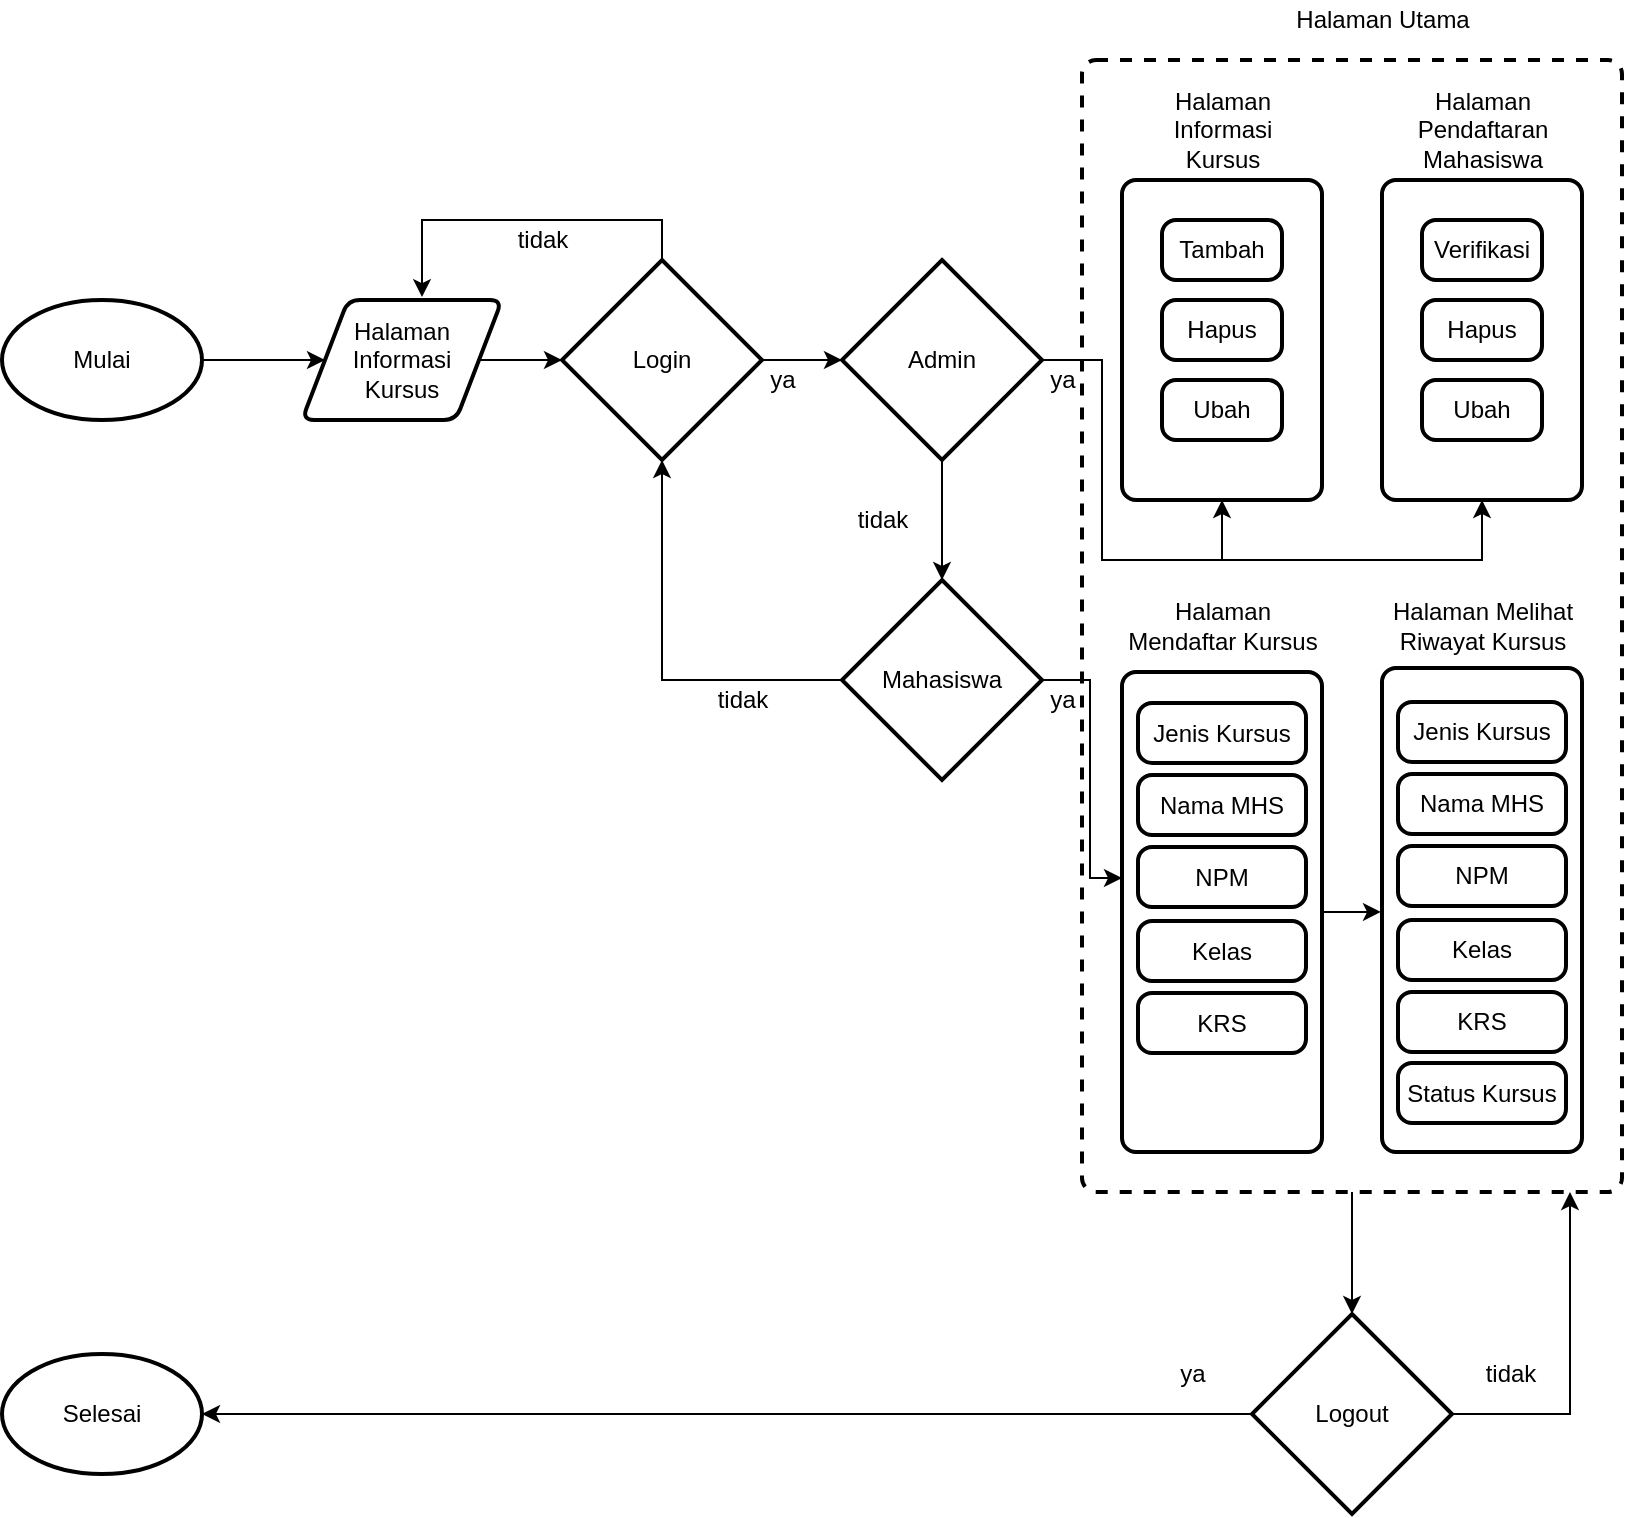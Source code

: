 <mxfile version="19.0.3" type="device"><diagram id="AV5672FQPiXqxjtewFqP" name="Struktur Navigasi"><mxGraphModel dx="2449" dy="1544" grid="1" gridSize="10" guides="1" tooltips="1" connect="1" arrows="1" fold="1" page="1" pageScale="1" pageWidth="850" pageHeight="1100" math="0" shadow="0"><root><mxCell id="0"/><mxCell id="1" parent="0"/><mxCell id="LsvvsjWYtB08IZE4tem4-39" value="" style="rounded=1;whiteSpace=wrap;html=1;absoluteArcSize=1;arcSize=14;strokeWidth=2;dashed=1;fillColor=none;" parent="1" vertex="1"><mxGeometry x="556" y="64" width="270" height="566" as="geometry"/></mxCell><mxCell id="LsvvsjWYtB08IZE4tem4-4" value="" style="edgeStyle=orthogonalEdgeStyle;rounded=0;orthogonalLoop=1;jettySize=auto;html=1;" parent="1" source="LsvvsjWYtB08IZE4tem4-2" target="LsvvsjWYtB08IZE4tem4-3" edge="1"><mxGeometry relative="1" as="geometry"/></mxCell><mxCell id="LsvvsjWYtB08IZE4tem4-2" value="Mulai" style="strokeWidth=2;html=1;shape=mxgraph.flowchart.start_1;whiteSpace=wrap;" parent="1" vertex="1"><mxGeometry x="16" y="184" width="100" height="60" as="geometry"/></mxCell><mxCell id="LsvvsjWYtB08IZE4tem4-6" value="" style="edgeStyle=orthogonalEdgeStyle;rounded=0;orthogonalLoop=1;jettySize=auto;html=1;" parent="1" source="LsvvsjWYtB08IZE4tem4-3" target="LsvvsjWYtB08IZE4tem4-5" edge="1"><mxGeometry relative="1" as="geometry"/></mxCell><mxCell id="LsvvsjWYtB08IZE4tem4-3" value="Halaman Informasi &lt;br&gt;Kursus" style="shape=parallelogram;html=1;strokeWidth=2;perimeter=parallelogramPerimeter;whiteSpace=wrap;rounded=1;arcSize=12;size=0.23;" parent="1" vertex="1"><mxGeometry x="166" y="184" width="100" height="60" as="geometry"/></mxCell><mxCell id="LsvvsjWYtB08IZE4tem4-13" style="edgeStyle=orthogonalEdgeStyle;rounded=0;orthogonalLoop=1;jettySize=auto;html=1;entryX=0.6;entryY=-0.024;entryDx=0;entryDy=0;entryPerimeter=0;" parent="1" source="LsvvsjWYtB08IZE4tem4-5" target="LsvvsjWYtB08IZE4tem4-3" edge="1"><mxGeometry relative="1" as="geometry"><Array as="points"><mxPoint x="346" y="144"/><mxPoint x="226" y="144"/></Array></mxGeometry></mxCell><mxCell id="LsvvsjWYtB08IZE4tem4-15" value="" style="edgeStyle=orthogonalEdgeStyle;rounded=0;orthogonalLoop=1;jettySize=auto;html=1;" parent="1" source="LsvvsjWYtB08IZE4tem4-5" target="LsvvsjWYtB08IZE4tem4-9" edge="1"><mxGeometry relative="1" as="geometry"/></mxCell><mxCell id="LsvvsjWYtB08IZE4tem4-5" value="Login" style="strokeWidth=2;html=1;shape=mxgraph.flowchart.decision;whiteSpace=wrap;" parent="1" vertex="1"><mxGeometry x="296" y="164" width="100" height="100" as="geometry"/></mxCell><mxCell id="LsvvsjWYtB08IZE4tem4-17" value="" style="edgeStyle=orthogonalEdgeStyle;rounded=0;orthogonalLoop=1;jettySize=auto;html=1;" parent="1" source="LsvvsjWYtB08IZE4tem4-9" target="LsvvsjWYtB08IZE4tem4-10" edge="1"><mxGeometry relative="1" as="geometry"/></mxCell><mxCell id="LsvvsjWYtB08IZE4tem4-27" style="edgeStyle=orthogonalEdgeStyle;rounded=0;orthogonalLoop=1;jettySize=auto;html=1;entryX=0.5;entryY=1;entryDx=0;entryDy=0;" parent="1" source="LsvvsjWYtB08IZE4tem4-9" target="LsvvsjWYtB08IZE4tem4-25" edge="1"><mxGeometry relative="1" as="geometry"><Array as="points"><mxPoint x="566" y="214"/><mxPoint x="566" y="314"/><mxPoint x="626" y="314"/></Array></mxGeometry></mxCell><mxCell id="LsvvsjWYtB08IZE4tem4-30" style="edgeStyle=orthogonalEdgeStyle;rounded=0;orthogonalLoop=1;jettySize=auto;html=1;entryX=0.5;entryY=1;entryDx=0;entryDy=0;" parent="1" source="LsvvsjWYtB08IZE4tem4-9" target="LsvvsjWYtB08IZE4tem4-28" edge="1"><mxGeometry relative="1" as="geometry"><Array as="points"><mxPoint x="566" y="214"/><mxPoint x="566" y="314"/><mxPoint x="756" y="314"/></Array></mxGeometry></mxCell><mxCell id="LsvvsjWYtB08IZE4tem4-9" value="Admin" style="strokeWidth=2;html=1;shape=mxgraph.flowchart.decision;whiteSpace=wrap;" parent="1" vertex="1"><mxGeometry x="436" y="164" width="100" height="100" as="geometry"/></mxCell><mxCell id="LsvvsjWYtB08IZE4tem4-19" style="edgeStyle=orthogonalEdgeStyle;rounded=0;orthogonalLoop=1;jettySize=auto;html=1;entryX=0.5;entryY=1;entryDx=0;entryDy=0;entryPerimeter=0;" parent="1" source="LsvvsjWYtB08IZE4tem4-10" target="LsvvsjWYtB08IZE4tem4-5" edge="1"><mxGeometry relative="1" as="geometry"/></mxCell><mxCell id="LsvvsjWYtB08IZE4tem4-21" value="" style="edgeStyle=orthogonalEdgeStyle;rounded=0;orthogonalLoop=1;jettySize=auto;html=1;" parent="1" source="LsvvsjWYtB08IZE4tem4-10" target="LsvvsjWYtB08IZE4tem4-11" edge="1"><mxGeometry relative="1" as="geometry"><Array as="points"><mxPoint x="560" y="374"/><mxPoint x="560" y="473"/></Array></mxGeometry></mxCell><mxCell id="LsvvsjWYtB08IZE4tem4-10" value="Mahasiswa" style="strokeWidth=2;html=1;shape=mxgraph.flowchart.decision;whiteSpace=wrap;" parent="1" vertex="1"><mxGeometry x="436" y="324" width="100" height="100" as="geometry"/></mxCell><mxCell id="LsvvsjWYtB08IZE4tem4-23" value="" style="edgeStyle=orthogonalEdgeStyle;rounded=0;orthogonalLoop=1;jettySize=auto;html=1;entryX=-0.005;entryY=0.504;entryDx=0;entryDy=0;entryPerimeter=0;" parent="1" source="LsvvsjWYtB08IZE4tem4-11" target="LsvvsjWYtB08IZE4tem4-20" edge="1"><mxGeometry relative="1" as="geometry"><mxPoint x="700" y="490" as="targetPoint"/></mxGeometry></mxCell><mxCell id="LsvvsjWYtB08IZE4tem4-11" value="" style="rounded=1;whiteSpace=wrap;html=1;absoluteArcSize=1;arcSize=14;strokeWidth=2;" parent="1" vertex="1"><mxGeometry x="576" y="370" width="100" height="240" as="geometry"/></mxCell><mxCell id="LsvvsjWYtB08IZE4tem4-14" value="tidak" style="text;html=1;align=center;verticalAlign=middle;resizable=0;points=[];autosize=1;strokeColor=none;fillColor=none;" parent="1" vertex="1"><mxGeometry x="266" y="144" width="40" height="20" as="geometry"/></mxCell><mxCell id="LsvvsjWYtB08IZE4tem4-16" value="ya" style="text;html=1;align=center;verticalAlign=middle;resizable=0;points=[];autosize=1;strokeColor=none;fillColor=none;" parent="1" vertex="1"><mxGeometry x="391" y="214" width="30" height="20" as="geometry"/></mxCell><mxCell id="LsvvsjWYtB08IZE4tem4-18" value="tidak" style="text;html=1;align=center;verticalAlign=middle;resizable=0;points=[];autosize=1;strokeColor=none;fillColor=none;" parent="1" vertex="1"><mxGeometry x="436" y="284" width="40" height="20" as="geometry"/></mxCell><mxCell id="LsvvsjWYtB08IZE4tem4-20" value="" style="rounded=1;whiteSpace=wrap;html=1;absoluteArcSize=1;arcSize=14;strokeWidth=2;" parent="1" vertex="1"><mxGeometry x="706" y="368" width="100" height="242" as="geometry"/></mxCell><mxCell id="LsvvsjWYtB08IZE4tem4-22" value="ya" style="text;html=1;align=center;verticalAlign=middle;resizable=0;points=[];autosize=1;strokeColor=none;fillColor=none;" parent="1" vertex="1"><mxGeometry x="531" y="374" width="30" height="20" as="geometry"/></mxCell><mxCell id="LsvvsjWYtB08IZE4tem4-24" value="tidak" style="text;html=1;align=center;verticalAlign=middle;resizable=0;points=[];autosize=1;strokeColor=none;fillColor=none;" parent="1" vertex="1"><mxGeometry x="366" y="374" width="40" height="20" as="geometry"/></mxCell><mxCell id="LsvvsjWYtB08IZE4tem4-25" value="" style="rounded=1;whiteSpace=wrap;html=1;absoluteArcSize=1;arcSize=14;strokeWidth=2;fillColor=default;" parent="1" vertex="1"><mxGeometry x="576" y="124" width="100" height="160" as="geometry"/></mxCell><mxCell id="LsvvsjWYtB08IZE4tem4-26" value="&lt;span style=&quot;&quot;&gt;Halaman &lt;br&gt;Informasi&lt;br&gt;Kursus&lt;/span&gt;" style="text;html=1;align=center;verticalAlign=middle;resizable=0;points=[];autosize=1;strokeColor=none;fillColor=none;" parent="1" vertex="1"><mxGeometry x="596" y="74" width="60" height="50" as="geometry"/></mxCell><mxCell id="LsvvsjWYtB08IZE4tem4-28" value="" style="rounded=1;whiteSpace=wrap;html=1;absoluteArcSize=1;arcSize=14;strokeWidth=2;fillColor=default;" parent="1" vertex="1"><mxGeometry x="706" y="124" width="100" height="160" as="geometry"/></mxCell><mxCell id="LsvvsjWYtB08IZE4tem4-29" value="Halaman&lt;br&gt;Pendaftaran&lt;br&gt;Mahasiswa" style="text;html=1;align=center;verticalAlign=middle;resizable=0;points=[];autosize=1;strokeColor=none;fillColor=none;" parent="1" vertex="1"><mxGeometry x="716" y="74" width="80" height="50" as="geometry"/></mxCell><mxCell id="LsvvsjWYtB08IZE4tem4-31" value="Tambah" style="rounded=1;whiteSpace=wrap;html=1;absoluteArcSize=1;arcSize=14;strokeWidth=2;" parent="1" vertex="1"><mxGeometry x="596" y="144" width="60" height="30" as="geometry"/></mxCell><mxCell id="LsvvsjWYtB08IZE4tem4-32" value="Hapus" style="rounded=1;whiteSpace=wrap;html=1;absoluteArcSize=1;arcSize=14;strokeWidth=2;" parent="1" vertex="1"><mxGeometry x="596" y="184" width="60" height="30" as="geometry"/></mxCell><mxCell id="LsvvsjWYtB08IZE4tem4-33" value="Ubah" style="rounded=1;whiteSpace=wrap;html=1;absoluteArcSize=1;arcSize=14;strokeWidth=2;" parent="1" vertex="1"><mxGeometry x="596" y="224" width="60" height="30" as="geometry"/></mxCell><mxCell id="LsvvsjWYtB08IZE4tem4-34" value="Verifikasi" style="rounded=1;whiteSpace=wrap;html=1;absoluteArcSize=1;arcSize=14;strokeWidth=2;" parent="1" vertex="1"><mxGeometry x="726" y="144" width="60" height="30" as="geometry"/></mxCell><mxCell id="LsvvsjWYtB08IZE4tem4-35" value="Hapus" style="rounded=1;whiteSpace=wrap;html=1;absoluteArcSize=1;arcSize=14;strokeWidth=2;" parent="1" vertex="1"><mxGeometry x="726" y="184" width="60" height="30" as="geometry"/></mxCell><mxCell id="LsvvsjWYtB08IZE4tem4-36" value="Ubah" style="rounded=1;whiteSpace=wrap;html=1;absoluteArcSize=1;arcSize=14;strokeWidth=2;" parent="1" vertex="1"><mxGeometry x="726" y="224" width="60" height="30" as="geometry"/></mxCell><mxCell id="LsvvsjWYtB08IZE4tem4-38" value="ya" style="text;html=1;align=center;verticalAlign=middle;resizable=0;points=[];autosize=1;strokeColor=none;fillColor=none;" parent="1" vertex="1"><mxGeometry x="531" y="214" width="30" height="20" as="geometry"/></mxCell><mxCell id="LsvvsjWYtB08IZE4tem4-42" style="edgeStyle=orthogonalEdgeStyle;rounded=0;orthogonalLoop=1;jettySize=auto;html=1;" parent="1" source="LsvvsjWYtB08IZE4tem4-39" target="LsvvsjWYtB08IZE4tem4-41" edge="1"><mxGeometry relative="1" as="geometry"/></mxCell><mxCell id="LsvvsjWYtB08IZE4tem4-40" value="Halaman Utama" style="text;html=1;align=center;verticalAlign=middle;resizable=0;points=[];autosize=1;strokeColor=none;fillColor=none;" parent="1" vertex="1"><mxGeometry x="656" y="34" width="100" height="20" as="geometry"/></mxCell><mxCell id="LsvvsjWYtB08IZE4tem4-44" style="edgeStyle=orthogonalEdgeStyle;rounded=0;orthogonalLoop=1;jettySize=auto;html=1;" parent="1" source="LsvvsjWYtB08IZE4tem4-41" target="LsvvsjWYtB08IZE4tem4-39" edge="1"><mxGeometry relative="1" as="geometry"><Array as="points"><mxPoint x="800" y="741"/></Array></mxGeometry></mxCell><mxCell id="LsvvsjWYtB08IZE4tem4-46" style="edgeStyle=orthogonalEdgeStyle;rounded=0;orthogonalLoop=1;jettySize=auto;html=1;entryX=1;entryY=0.5;entryDx=0;entryDy=0;entryPerimeter=0;" parent="1" source="LsvvsjWYtB08IZE4tem4-41" target="LsvvsjWYtB08IZE4tem4-45" edge="1"><mxGeometry relative="1" as="geometry"/></mxCell><mxCell id="LsvvsjWYtB08IZE4tem4-41" value="Logout" style="strokeWidth=2;html=1;shape=mxgraph.flowchart.decision;whiteSpace=wrap;fillColor=default;" parent="1" vertex="1"><mxGeometry x="641" y="691" width="100" height="100" as="geometry"/></mxCell><mxCell id="LsvvsjWYtB08IZE4tem4-45" value="Selesai" style="strokeWidth=2;html=1;shape=mxgraph.flowchart.start_1;whiteSpace=wrap;" parent="1" vertex="1"><mxGeometry x="16" y="711" width="100" height="60" as="geometry"/></mxCell><mxCell id="LsvvsjWYtB08IZE4tem4-47" value="tidak" style="text;html=1;align=center;verticalAlign=middle;resizable=0;points=[];autosize=1;strokeColor=none;fillColor=none;" parent="1" vertex="1"><mxGeometry x="750" y="711" width="40" height="20" as="geometry"/></mxCell><mxCell id="LsvvsjWYtB08IZE4tem4-48" value="ya" style="text;html=1;align=center;verticalAlign=middle;resizable=0;points=[];autosize=1;strokeColor=none;fillColor=none;" parent="1" vertex="1"><mxGeometry x="596" y="711" width="30" height="20" as="geometry"/></mxCell><mxCell id="DhheFSrIaXHHCes22nIO-1" value="&lt;span style=&quot;&quot;&gt;Halaman &lt;br&gt;Mendaftar Kursus&lt;/span&gt;" style="text;html=1;align=center;verticalAlign=middle;resizable=0;points=[];autosize=1;strokeColor=none;fillColor=none;" vertex="1" parent="1"><mxGeometry x="571" y="332" width="110" height="30" as="geometry"/></mxCell><mxCell id="DhheFSrIaXHHCes22nIO-2" value="&lt;span style=&quot;&quot;&gt;Halaman Melihat &lt;br&gt;Riwayat Kursus&lt;/span&gt;" style="text;html=1;align=center;verticalAlign=middle;resizable=0;points=[];autosize=1;strokeColor=none;fillColor=none;" vertex="1" parent="1"><mxGeometry x="701" y="332" width="110" height="30" as="geometry"/></mxCell><mxCell id="DhheFSrIaXHHCes22nIO-3" value="Jenis Kursus" style="rounded=1;whiteSpace=wrap;html=1;absoluteArcSize=1;arcSize=14;strokeWidth=2;" vertex="1" parent="1"><mxGeometry x="584" y="385.5" width="84" height="30" as="geometry"/></mxCell><mxCell id="DhheFSrIaXHHCes22nIO-4" value="Nama MHS" style="rounded=1;whiteSpace=wrap;html=1;absoluteArcSize=1;arcSize=14;strokeWidth=2;" vertex="1" parent="1"><mxGeometry x="584" y="421.5" width="84" height="30" as="geometry"/></mxCell><mxCell id="DhheFSrIaXHHCes22nIO-5" value="NPM" style="rounded=1;whiteSpace=wrap;html=1;absoluteArcSize=1;arcSize=14;strokeWidth=2;" vertex="1" parent="1"><mxGeometry x="584" y="457.5" width="84" height="30" as="geometry"/></mxCell><mxCell id="DhheFSrIaXHHCes22nIO-6" value="Kelas" style="rounded=1;whiteSpace=wrap;html=1;absoluteArcSize=1;arcSize=14;strokeWidth=2;" vertex="1" parent="1"><mxGeometry x="584" y="494.5" width="84" height="30" as="geometry"/></mxCell><mxCell id="DhheFSrIaXHHCes22nIO-7" value="KRS" style="rounded=1;whiteSpace=wrap;html=1;absoluteArcSize=1;arcSize=14;strokeWidth=2;" vertex="1" parent="1"><mxGeometry x="584" y="530.5" width="84" height="30" as="geometry"/></mxCell><mxCell id="DhheFSrIaXHHCes22nIO-8" value="Jenis Kursus" style="rounded=1;whiteSpace=wrap;html=1;absoluteArcSize=1;arcSize=14;strokeWidth=2;" vertex="1" parent="1"><mxGeometry x="714" y="385" width="84" height="30" as="geometry"/></mxCell><mxCell id="DhheFSrIaXHHCes22nIO-9" value="Nama MHS" style="rounded=1;whiteSpace=wrap;html=1;absoluteArcSize=1;arcSize=14;strokeWidth=2;" vertex="1" parent="1"><mxGeometry x="714" y="421" width="84" height="30" as="geometry"/></mxCell><mxCell id="DhheFSrIaXHHCes22nIO-10" value="NPM" style="rounded=1;whiteSpace=wrap;html=1;absoluteArcSize=1;arcSize=14;strokeWidth=2;" vertex="1" parent="1"><mxGeometry x="714" y="457" width="84" height="30" as="geometry"/></mxCell><mxCell id="DhheFSrIaXHHCes22nIO-11" value="Kelas" style="rounded=1;whiteSpace=wrap;html=1;absoluteArcSize=1;arcSize=14;strokeWidth=2;" vertex="1" parent="1"><mxGeometry x="714" y="494" width="84" height="30" as="geometry"/></mxCell><mxCell id="DhheFSrIaXHHCes22nIO-12" value="KRS" style="rounded=1;whiteSpace=wrap;html=1;absoluteArcSize=1;arcSize=14;strokeWidth=2;" vertex="1" parent="1"><mxGeometry x="714" y="530" width="84" height="30" as="geometry"/></mxCell><mxCell id="DhheFSrIaXHHCes22nIO-13" value="Status Kursus" style="rounded=1;whiteSpace=wrap;html=1;absoluteArcSize=1;arcSize=14;strokeWidth=2;" vertex="1" parent="1"><mxGeometry x="714" y="565.5" width="84" height="30" as="geometry"/></mxCell></root></mxGraphModel></diagram></mxfile>